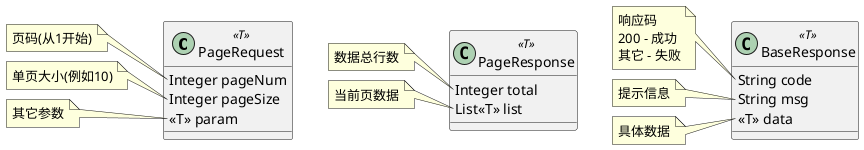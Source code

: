 @startuml

'类图：用于描述类的结构以及类与类之间的关系

'类定义
class PageRequest<<T>> {
    Integer pageNum
    Integer pageSize
    <<T>> param
}
'类注释
note left of PageRequest::pageNum
    页码(从1开始)
end note
note left of PageRequest::pageSize
    单页大小(例如10)
end note
note left of PageRequest::param
    其它参数
end note

class PageResponse<<T>> {
    Integer total
    List<<T>> list
}
note left of PageResponse::total
    数据总行数
end note
note left of PageResponse::list
    当前页数据
end note

class BaseResponse<<T>> {
    String code
    String msg
    <<T>> data
}
note left of BaseResponse::code
    响应码
    200 - 成功
    其它 - 失败
end note
note left of BaseResponse::msg
    提示信息
end note
note left of BaseResponse::data
    具体数据
end note

'类关系
'BaseResponse *-- PageResponse : 包含 >

@enduml